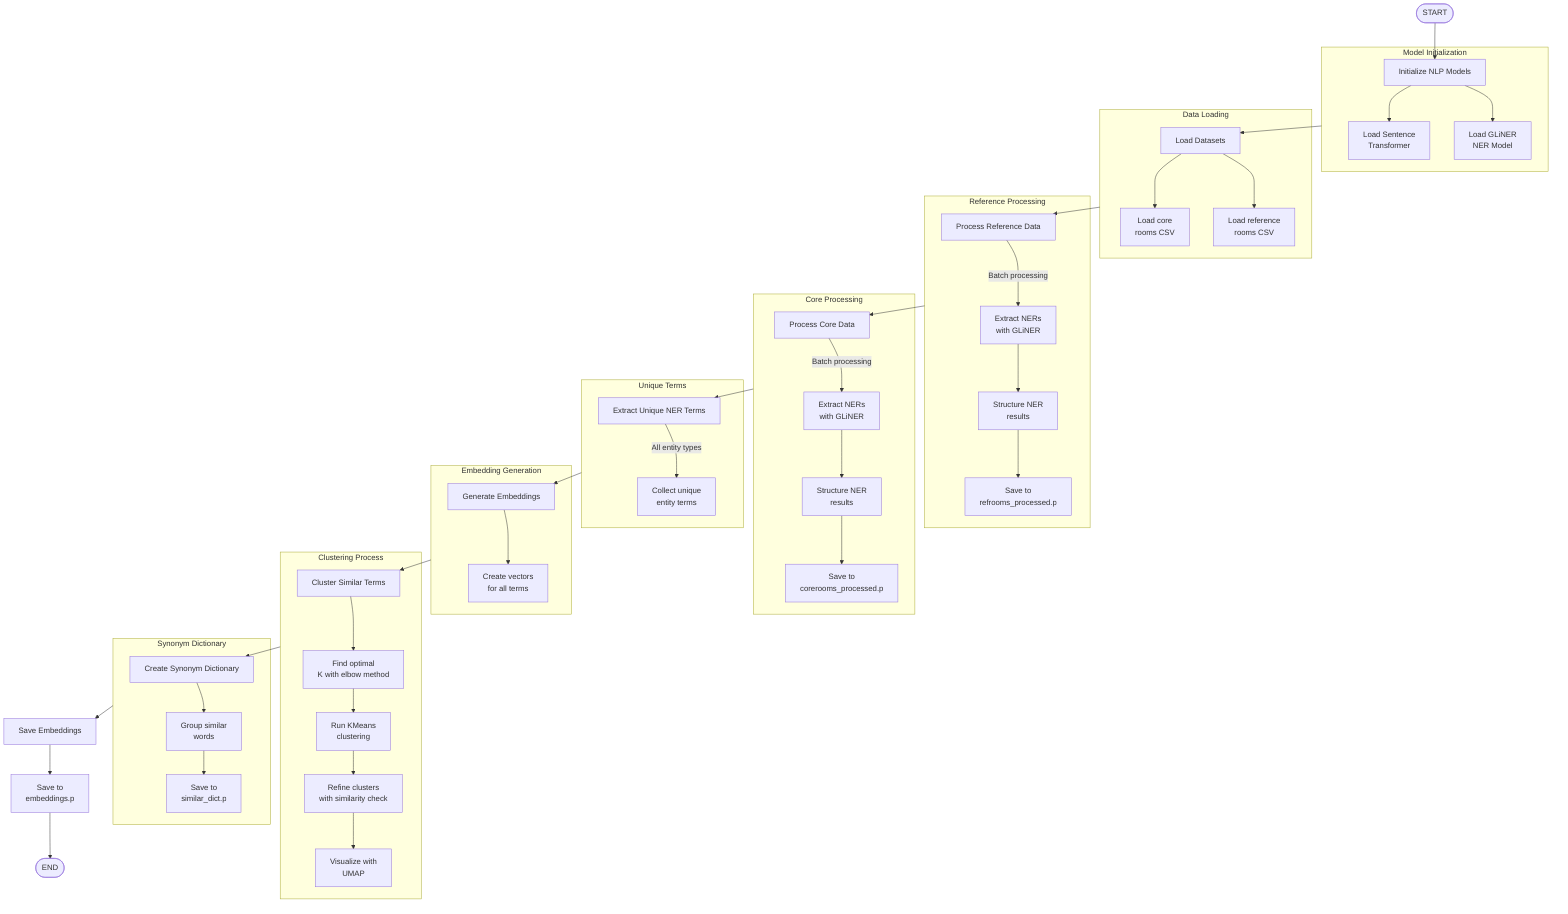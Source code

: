 flowchart TD
    start([START]) --> initModels[Initialize NLP Models]
    
    subgraph modelInit[Model Initialization]
        initModels --> loadGLiNER[Load GLiNER<br/>NER Model]
        initModels --> loadSentence[Load Sentence<br/>Transformer]
    end
    
    modelInit --> loadData[Load Datasets]
    
    subgraph dataLoad[Data Loading]
        loadData --> loadRefDF[Load reference<br/>rooms CSV]
        loadData --> loadCoreDF[Load core<br/>rooms CSV]
    end
    
    dataLoad --> processRef[Process Reference Data]
    
    subgraph refProcessing[Reference Processing]
        processRef --> |Batch processing| extractRefNER[Extract NERs<br/>with GLiNER]
        extractRefNER --> structRefNER[Structure NER<br/>results]
        structRefNER --> saveRefData[Save to<br/>refrooms_processed.p]
    end
    
    refProcessing --> processCore[Process Core Data]
    
    subgraph coreProcessing[Core Processing]
        processCore --> |Batch processing| extractCoreNER[Extract NERs<br/>with GLiNER]
        extractCoreNER --> structCoreNER[Structure NER<br/>results]
        structCoreNER --> saveCoreData[Save to<br/>corerooms_processed.p]
    end
    
    coreProcessing --> extractUnique[Extract Unique NER Terms]
    
    subgraph uniqueTerms[Unique Terms]
        extractUnique --> |All entity types| uniqueSet[Collect unique<br/>entity terms]
    end
    
    uniqueTerms --> genEmbeddings[Generate Embeddings]
    
    subgraph embeddingGen[Embedding Generation]
        genEmbeddings --> vectorize[Create vectors<br/>for all terms]
    end
    
    embeddingGen --> cluster[Cluster Similar Terms]
    
    subgraph clustering[Clustering Process]
        cluster --> elbowMethod[Find optimal<br/>K with elbow method]
        elbowMethod --> runKMeans[Run KMeans<br/>clustering]
        runKMeans --> refine[Refine clusters<br/>with similarity check]
        refine --> visualize[Visualize with<br/>UMAP]
    end
    
    clustering --> createSynonyms[Create Synonym Dictionary]
    
    subgraph synonymDict[Synonym Dictionary]
        createSynonyms --> groupWords[Group similar<br/>words]
        groupWords --> saveSynonyms[Save to<br/>similar_dict.p]
    end
    
    synonymDict --> saveEmbeddings[Save Embeddings]
    saveEmbeddings --> storeEmbed[Save to<br/>embeddings.p]
    storeEmbed --> endFlow([END])